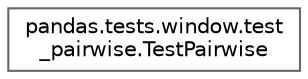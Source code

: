 digraph "Graphical Class Hierarchy"
{
 // LATEX_PDF_SIZE
  bgcolor="transparent";
  edge [fontname=Helvetica,fontsize=10,labelfontname=Helvetica,labelfontsize=10];
  node [fontname=Helvetica,fontsize=10,shape=box,height=0.2,width=0.4];
  rankdir="LR";
  Node0 [id="Node000000",label="pandas.tests.window.test\l_pairwise.TestPairwise",height=0.2,width=0.4,color="grey40", fillcolor="white", style="filled",URL="$d7/d83/classpandas_1_1tests_1_1window_1_1test__pairwise_1_1TestPairwise.html",tooltip=" "];
}
